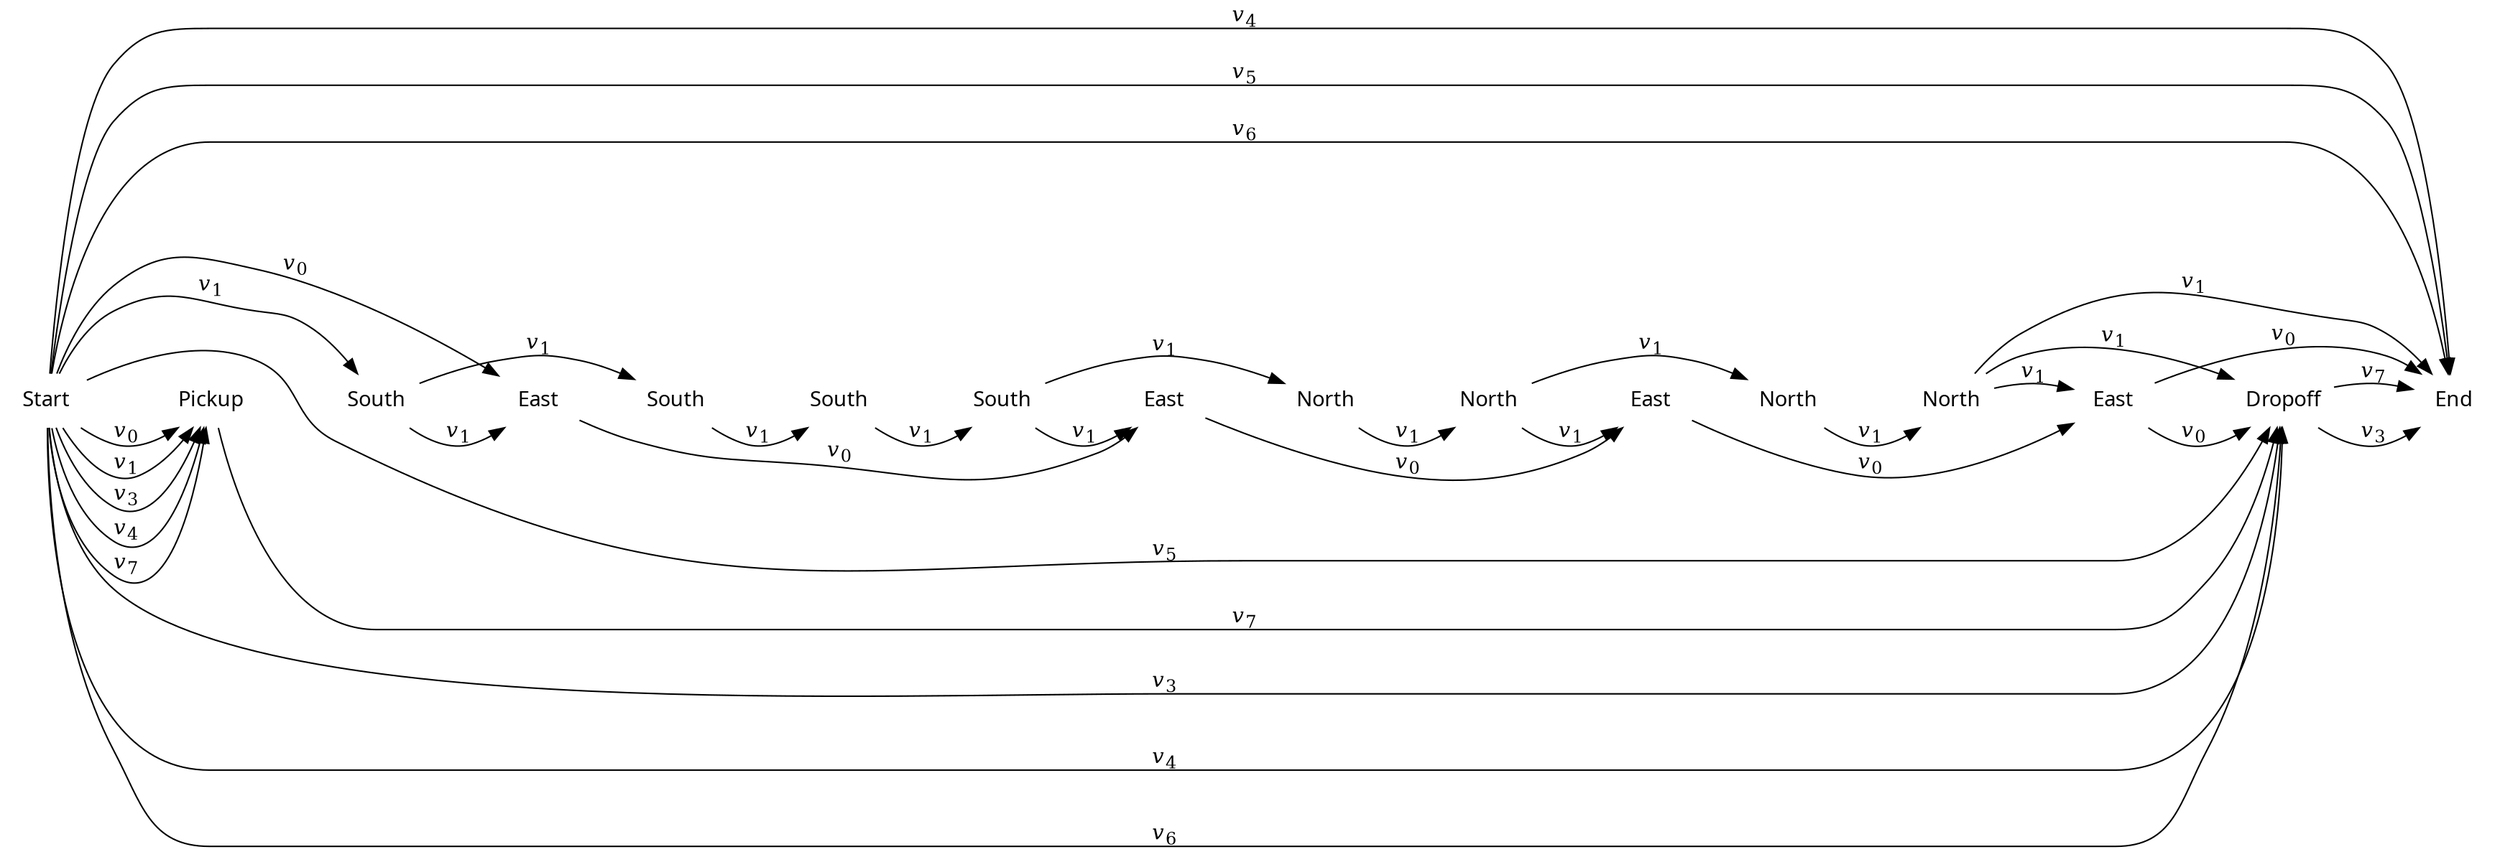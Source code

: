 digraph cat {
rankdir=LR
node [shape=plaintext]
edge [arrowhead=normal]

0 [label="Start",fontname="sans"]
1 [label="Pickup",fontname="sans"]
2 [label="South",fontname="sans"]
3 [label="East",fontname="sans"]
4 [label="South",fontname="sans"]
5 [label="South",fontname="sans"]
6 [label="South",fontname="sans"]
7 [label="East",fontname="sans"]
8 [label="North",fontname="sans"]
9 [label="North",fontname="sans"]
10 [label="East",fontname="sans"]
11 [label="North",fontname="sans"]
12 [label="North",fontname="sans"]
13 [label="East",fontname="sans"]
14 [label="Dropoff",fontname="sans"]
15 [label="End",fontname="sans"]

0 -> 1 [label=<<i>v</i><sub>0</sub>>]
0 -> 3 [label=<<i>v</i><sub>0</sub>>]
0 -> 1 [label=<<i>v</i><sub>1</sub>>]
0 -> 2 [label=<<i>v</i><sub>1</sub>>]
0 -> 1 [label=<<i>v</i><sub>3</sub>>]
0 -> 14 [label=<<i>v</i><sub>3</sub>>]
0 -> 1 [label=<<i>v</i><sub>4</sub>>]
0 -> 14 [label=<<i>v</i><sub>4</sub>>]
0 -> 15 [label=<<i>v</i><sub>4</sub>>]
0 -> 14 [label=<<i>v</i><sub>5</sub>>]
0 -> 15 [label=<<i>v</i><sub>5</sub>>]
0 -> 14 [label=<<i>v</i><sub>6</sub>>]
0 -> 15 [label=<<i>v</i><sub>6</sub>>]
0 -> 1 [label=<<i>v</i><sub>7</sub>>]
1 -> 14 [label=<<i>v</i><sub>7</sub>>]
2 -> 3 [label=<<i>v</i><sub>1</sub>>]
2 -> 4 [label=<<i>v</i><sub>1</sub>>]
3 -> 7 [label=<<i>v</i><sub>0</sub>>]
4 -> 5 [label=<<i>v</i><sub>1</sub>>]
5 -> 6 [label=<<i>v</i><sub>1</sub>>]
6 -> 7 [label=<<i>v</i><sub>1</sub>>]
6 -> 8 [label=<<i>v</i><sub>1</sub>>]
7 -> 10 [label=<<i>v</i><sub>0</sub>>]
8 -> 9 [label=<<i>v</i><sub>1</sub>>]
9 -> 10 [label=<<i>v</i><sub>1</sub>>]
9 -> 11 [label=<<i>v</i><sub>1</sub>>]
10 -> 13 [label=<<i>v</i><sub>0</sub>>]
11 -> 12 [label=<<i>v</i><sub>1</sub>>]
12 -> 13 [label=<<i>v</i><sub>1</sub>>]
12 -> 14 [label=<<i>v</i><sub>1</sub>>]
12 -> 15 [label=<<i>v</i><sub>1</sub>>]
13 -> 14 [label=<<i>v</i><sub>0</sub>>]
13 -> 15 [label=<<i>v</i><sub>0</sub>>]
14 -> 15 [label=<<i>v</i><sub>3</sub>>]
14 -> 15 [label=<<i>v</i><sub>7</sub>>]

# To line up the actions
0 -> 1 [weight=100,style=invis]
1 -> 2 [weight=100,style=invis]
2 -> 3 [weight=100,style=invis]
3 -> 4 [weight=100,style=invis]
4 -> 5 [weight=100,style=invis]
5 -> 6 [weight=100,style=invis]
6 -> 7 [weight=100,style=invis]
7 -> 8 [weight=100,style=invis]
8 -> 9 [weight=100,style=invis]
9 -> 10 [weight=100,style=invis]
10 -> 11 [weight=100,style=invis]
11 -> 12 [weight=100,style=invis]
12 -> 13 [weight=100,style=invis]
13 -> 14 [weight=100,style=invis]
14 -> 15 [weight=100,style=invis]
}
